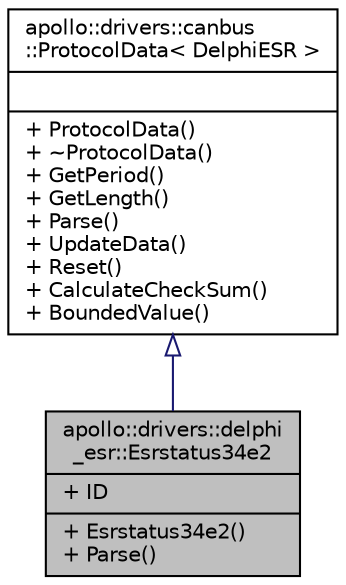 digraph "apollo::drivers::delphi_esr::Esrstatus34e2"
{
  edge [fontname="Helvetica",fontsize="10",labelfontname="Helvetica",labelfontsize="10"];
  node [fontname="Helvetica",fontsize="10",shape=record];
  Node2 [label="{apollo::drivers::delphi\l_esr::Esrstatus34e2\n|+ ID\l|+ Esrstatus34e2()\l+ Parse()\l}",height=0.2,width=0.4,color="black", fillcolor="grey75", style="filled", fontcolor="black"];
  Node3 -> Node2 [dir="back",color="midnightblue",fontsize="10",style="solid",arrowtail="onormal",fontname="Helvetica"];
  Node3 [label="{apollo::drivers::canbus\l::ProtocolData\< DelphiESR \>\n||+ ProtocolData()\l+ ~ProtocolData()\l+ GetPeriod()\l+ GetLength()\l+ Parse()\l+ UpdateData()\l+ Reset()\l+ CalculateCheckSum()\l+ BoundedValue()\l}",height=0.2,width=0.4,color="black", fillcolor="white", style="filled",URL="$classapollo_1_1drivers_1_1canbus_1_1ProtocolData.html"];
}
